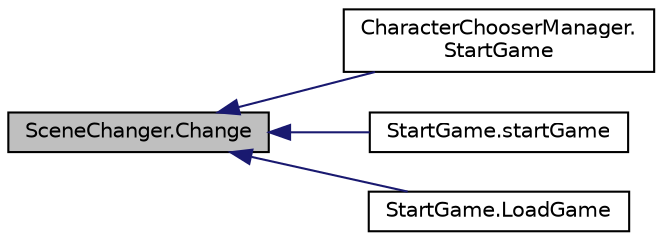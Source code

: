 digraph "SceneChanger.Change"
{
  edge [fontname="Helvetica",fontsize="10",labelfontname="Helvetica",labelfontsize="10"];
  node [fontname="Helvetica",fontsize="10",shape=record];
  rankdir="LR";
  Node1 [label="SceneChanger.Change",height=0.2,width=0.4,color="black", fillcolor="grey75", style="filled", fontcolor="black"];
  Node1 -> Node2 [dir="back",color="midnightblue",fontsize="10",style="solid",fontname="Helvetica"];
  Node2 [label="CharacterChooserManager.\lStartGame",height=0.2,width=0.4,color="black", fillcolor="white", style="filled",URL="$class_character_chooser_manager.html#ad1e1273899bb7888e6efbcc5d0d0970b",tooltip="Starts the game with the nickname provide when choose the character. "];
  Node1 -> Node3 [dir="back",color="midnightblue",fontsize="10",style="solid",fontname="Helvetica"];
  Node3 [label="StartGame.startGame",height=0.2,width=0.4,color="black", fillcolor="white", style="filled",URL="$class_start_game.html#a1283a57f8a74e6c53d7807fad564eff8",tooltip="Erase old player data and go for ChooseCharacter scene "];
  Node1 -> Node4 [dir="back",color="midnightblue",fontsize="10",style="solid",fontname="Helvetica"];
  Node4 [label="StartGame.LoadGame",height=0.2,width=0.4,color="black", fillcolor="white", style="filled",URL="$class_start_game.html#a3bfcdc1f46a71d915046441ac3d06c63",tooltip="Loads old player data and go for CinParking scene "];
}
